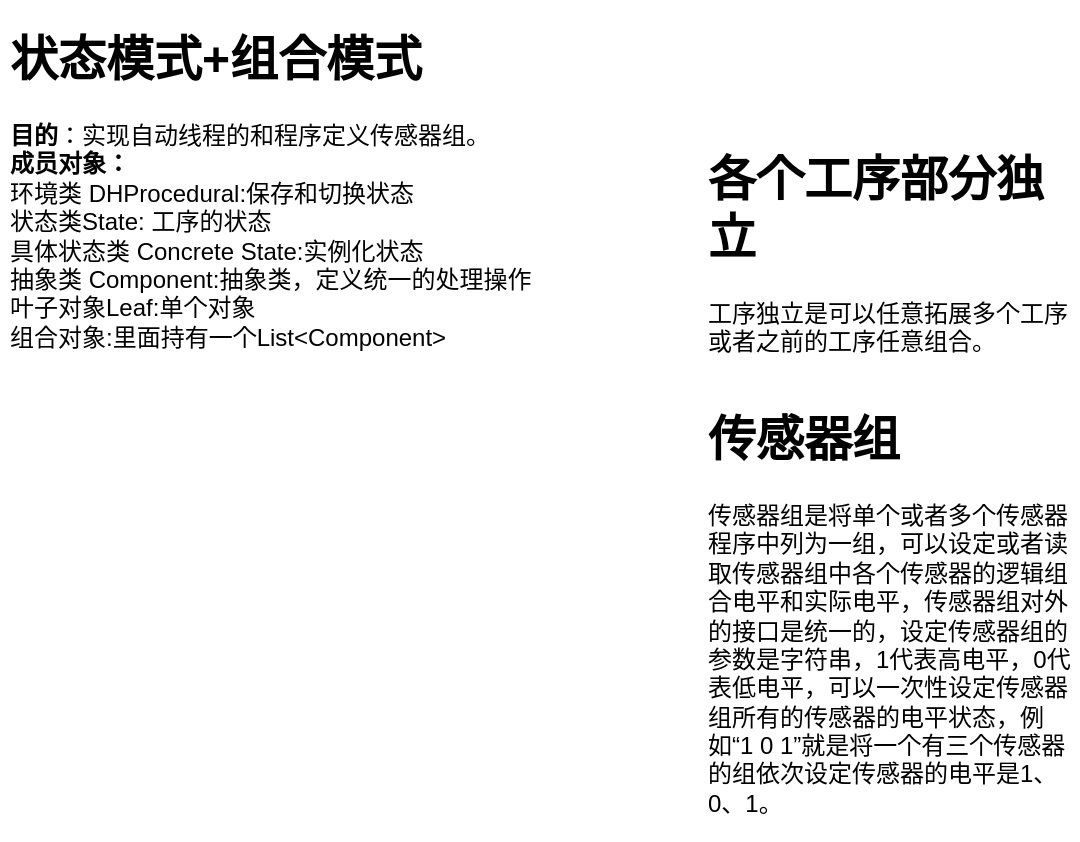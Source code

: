 <mxfile version="21.3.3" type="github">
  <diagram id="C5RBs43oDa-KdzZeNtuy" name="Page-1">
    <mxGraphModel dx="738" dy="686" grid="1" gridSize="10" guides="1" tooltips="1" connect="1" arrows="1" fold="1" page="1" pageScale="1" pageWidth="827" pageHeight="1169" math="0" shadow="0">
      <root>
        <mxCell id="WIyWlLk6GJQsqaUBKTNV-0" />
        <mxCell id="WIyWlLk6GJQsqaUBKTNV-1" parent="WIyWlLk6GJQsqaUBKTNV-0" />
        <mxCell id="ru7NdLou58xo1xpjUCot-0" value="&lt;h1&gt;状态模式+组合模式&lt;/h1&gt;&lt;div&gt;&lt;b&gt;目的&lt;/b&gt;：实现自动线程的和程序定义传感器组。&lt;/div&gt;&lt;div&gt;&lt;b&gt;成员对象：&lt;/b&gt;&lt;/div&gt;&lt;div&gt;环境类 DHProcedural:保存和切换状态&lt;/div&gt;&lt;div&gt;状态类State: 工序的状态&lt;/div&gt;&lt;div&gt;具体状态类 Concrete State:实例化状态&lt;/div&gt;&lt;div&gt;抽象类 Component:抽象类，定义统一的处理操作&lt;/div&gt;&lt;div&gt;叶子对象Leaf:单个对象&lt;/div&gt;&lt;div&gt;组合对象:里面持有一个List&amp;lt;Component&amp;gt;&lt;/div&gt;" style="text;html=1;strokeColor=none;fillColor=none;spacing=5;spacingTop=-20;whiteSpace=wrap;overflow=hidden;rounded=0;" vertex="1" parent="WIyWlLk6GJQsqaUBKTNV-1">
          <mxGeometry x="41" y="40" width="329" height="290" as="geometry" />
        </mxCell>
        <mxCell id="ru7NdLou58xo1xpjUCot-1" value="&lt;h1&gt;各个工序部分独立&lt;br&gt;&lt;/h1&gt;&lt;p&gt;工序独立是可以任意拓展多个工序或者之前的工序任意组合。&lt;br&gt;&lt;/p&gt;" style="text;html=1;strokeColor=none;fillColor=none;spacing=5;spacingTop=-20;whiteSpace=wrap;overflow=hidden;rounded=0;" vertex="1" parent="WIyWlLk6GJQsqaUBKTNV-1">
          <mxGeometry x="390" y="100" width="190" height="120" as="geometry" />
        </mxCell>
        <mxCell id="ru7NdLou58xo1xpjUCot-2" value="&lt;h1&gt;传感器组&lt;br&gt;&lt;/h1&gt;传感器组是将单个或者多个传感器程序中列为一组，可以设定或者读取传感器组中各个传感器的逻辑组合电平和实际电平，传感器组对外的接口是统一的，设定传感器组的参数是字符串，1代表高电平，0代表低电平，可以一次性设定传感器组所有的传感器的电平状态，例如“1 0 1”就是将一个有三个传感器的组依次设定传感器的电平是1、0、1。&lt;p&gt;.&lt;/p&gt;" style="text;html=1;strokeColor=none;fillColor=none;spacing=5;spacingTop=-20;whiteSpace=wrap;overflow=hidden;rounded=0;" vertex="1" parent="WIyWlLk6GJQsqaUBKTNV-1">
          <mxGeometry x="390" y="230" width="190" height="220" as="geometry" />
        </mxCell>
      </root>
    </mxGraphModel>
  </diagram>
</mxfile>
